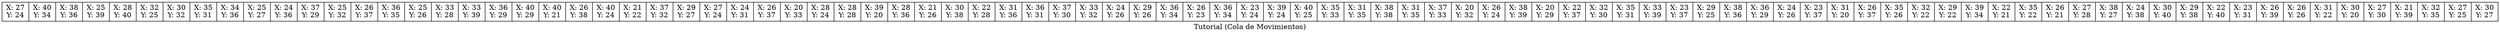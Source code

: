 digraph G{
node[shape=record];
label="Tutorial (Cola de Movimientos)"
struct[shape=record, label="<f0>X: 27\n\Y: 24|<f1>X: 40\n\Y: 34|<f2>X: 38\n\Y: 36|<f3>X: 25\n\Y: 39|<f4>X: 28\n\Y: 40|<f5>X: 32\n\Y: 25|<f6>X: 30\n\Y: 32|<f7>X: 35\n\Y: 31|<f8>X: 34\n\Y: 36|<f9>X: 25\n\Y: 27|<f10>X: 24\n\Y: 36|<f11>X: 37\n\Y: 29|<f12>X: 25\n\Y: 32|<f13>X: 26\n\Y: 37|<f14>X: 36\n\Y: 35|<f15>X: 25\n\Y: 26|<f16>X: 33\n\Y: 28|<f17>X: 33\n\Y: 39|<f18>X: 36\n\Y: 29|<f19>X: 40\n\Y: 29|<f20>X: 40\n\Y: 21|<f21>X: 26\n\Y: 38|<f22>X: 40\n\Y: 24|<f23>X: 21\n\Y: 22|<f24>X: 37\n\Y: 32|<f25>X: 29\n\Y: 27|<f26>X: 27\n\Y: 24|<f27>X: 24\n\Y: 31|<f28>X: 26\n\Y: 37|<f29>X: 20\n\Y: 33|<f30>X: 28\n\Y: 24|<f31>X: 28\n\Y: 28|<f32>X: 39\n\Y: 20|<f33>X: 28\n\Y: 36|<f34>X: 21\n\Y: 26|<f35>X: 30\n\Y: 38|<f36>X: 22\n\Y: 28|<f37>X: 31\n\Y: 36|<f38>X: 36\n\Y: 31|<f39>X: 37\n\Y: 30|<f40>X: 33\n\Y: 32|<f41>X: 24\n\Y: 26|<f42>X: 29\n\Y: 26|<f43>X: 36\n\Y: 34|<f44>X: 26\n\Y: 23|<f45>X: 36\n\Y: 34|<f46>X: 23\n\Y: 24|<f47>X: 39\n\Y: 24|<f48>X: 40\n\Y: 25|<f49>X: 35\n\Y: 33|<f50>X: 31\n\Y: 35|<f51>X: 38\n\Y: 38|<f52>X: 31\n\Y: 35|<f53>X: 37\n\Y: 33|<f54>X: 20\n\Y: 32|<f55>X: 26\n\Y: 24|<f56>X: 38\n\Y: 39|<f57>X: 20\n\Y: 29|<f58>X: 22\n\Y: 37|<f59>X: 32\n\Y: 30|<f60>X: 35\n\Y: 31|<f61>X: 33\n\Y: 39|<f62>X: 23\n\Y: 37|<f63>X: 29\n\Y: 25|<f64>X: 38\n\Y: 36|<f65>X: 36\n\Y: 29|<f66>X: 24\n\Y: 26|<f67>X: 23\n\Y: 37|<f68>X: 31\n\Y: 20|<f69>X: 26\n\Y: 37|<f70>X: 35\n\Y: 26|<f71>X: 32\n\Y: 22|<f72>X: 29\n\Y: 22|<f73>X: 39\n\Y: 34|<f74>X: 22\n\Y: 21|<f75>X: 35\n\Y: 22|<f76>X: 26\n\Y: 21|<f77>X: 27\n\Y: 28|<f78>X: 38\n\Y: 27|<f79>X: 24\n\Y: 38|<f80>X: 30\n\Y: 40|<f81>X: 29\n\Y: 38|<f82>X: 22\n\Y: 40|<f83>X: 23\n\Y: 31|<f84>X: 26\n\Y: 39|<f85>X: 26\n\Y: 26|<f86>X: 31\n\Y: 22|<f87>X: 30\n\Y: 20|<f88>X: 27\n\Y: 30|<f89>X: 21\n\Y: 39|<f90>X: 32\n\Y: 35|<f91>X: 27\n\Y: 25|<f92>X: 30\n\Y: 27"];
}

